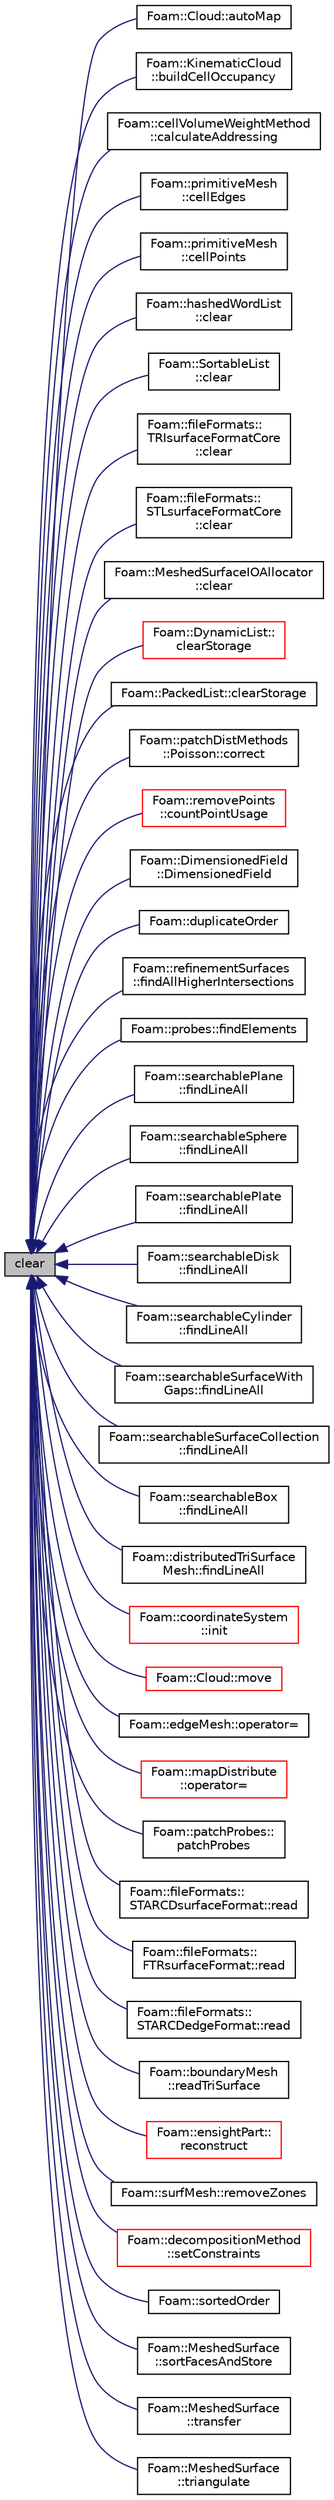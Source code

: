 digraph "clear"
{
  bgcolor="transparent";
  edge [fontname="Helvetica",fontsize="10",labelfontname="Helvetica",labelfontsize="10"];
  node [fontname="Helvetica",fontsize="10",shape=record];
  rankdir="LR";
  Node1 [label="clear",height=0.2,width=0.4,color="black", fillcolor="grey75", style="filled", fontcolor="black"];
  Node1 -> Node2 [dir="back",color="midnightblue",fontsize="10",style="solid",fontname="Helvetica"];
  Node2 [label="Foam::Cloud::autoMap",height=0.2,width=0.4,color="black",URL="$a00281.html#a57b4e19b916ac2250c5d4b4f259a9f99",tooltip="Remap the cells of particles corresponding to the. "];
  Node1 -> Node3 [dir="back",color="midnightblue",fontsize="10",style="solid",fontname="Helvetica"];
  Node3 [label="Foam::KinematicCloud\l::buildCellOccupancy",height=0.2,width=0.4,color="black",URL="$a01231.html#ae1faefe084bf3e68996c5deeecea9c77",tooltip="Build the cellOccupancy. "];
  Node1 -> Node4 [dir="back",color="midnightblue",fontsize="10",style="solid",fontname="Helvetica"];
  Node4 [label="Foam::cellVolumeWeightMethod\l::calculateAddressing",height=0.2,width=0.4,color="black",URL="$a00245.html#a781b479382f70d68c7c1c6b58ca7fc30",tooltip="Calculate the mesh-to-mesh addressing and weights. "];
  Node1 -> Node5 [dir="back",color="midnightblue",fontsize="10",style="solid",fontname="Helvetica"];
  Node5 [label="Foam::primitiveMesh\l::cellEdges",height=0.2,width=0.4,color="black",URL="$a01967.html#ab3e56c2593fbe37649982163fce3bc07",tooltip="cellEdges using cells, pointFaces, edges, pointEdges "];
  Node1 -> Node6 [dir="back",color="midnightblue",fontsize="10",style="solid",fontname="Helvetica"];
  Node6 [label="Foam::primitiveMesh\l::cellPoints",height=0.2,width=0.4,color="black",URL="$a01967.html#aac55e3f80419619fd19d1eae147dff03",tooltip="cellPoints using cells "];
  Node1 -> Node7 [dir="back",color="midnightblue",fontsize="10",style="solid",fontname="Helvetica"];
  Node7 [label="Foam::hashedWordList\l::clear",height=0.2,width=0.4,color="black",URL="$a00980.html#ac8bb3912a3ce86b15842e79d0b421204",tooltip="Clear the list, i.e. set size to zero. "];
  Node1 -> Node8 [dir="back",color="midnightblue",fontsize="10",style="solid",fontname="Helvetica"];
  Node8 [label="Foam::SortableList\l::clear",height=0.2,width=0.4,color="black",URL="$a02382.html#ac8bb3912a3ce86b15842e79d0b421204",tooltip="Clear the list and the indices. "];
  Node1 -> Node9 [dir="back",color="midnightblue",fontsize="10",style="solid",fontname="Helvetica"];
  Node9 [label="Foam::fileFormats::\lTRIsurfaceFormatCore\l::clear",height=0.2,width=0.4,color="black",URL="$a02681.html#ac8bb3912a3ce86b15842e79d0b421204",tooltip="Flush all values. "];
  Node1 -> Node10 [dir="back",color="midnightblue",fontsize="10",style="solid",fontname="Helvetica"];
  Node10 [label="Foam::fileFormats::\lSTLsurfaceFormatCore\l::clear",height=0.2,width=0.4,color="black",URL="$a02446.html#ac8bb3912a3ce86b15842e79d0b421204",tooltip="Flush all values. "];
  Node1 -> Node11 [dir="back",color="midnightblue",fontsize="10",style="solid",fontname="Helvetica"];
  Node11 [label="Foam::MeshedSurfaceIOAllocator\l::clear",height=0.2,width=0.4,color="black",URL="$a01464.html#ac8bb3912a3ce86b15842e79d0b421204",tooltip="Clear primitive data (points, faces and zones) "];
  Node1 -> Node12 [dir="back",color="midnightblue",fontsize="10",style="solid",fontname="Helvetica"];
  Node12 [label="Foam::DynamicList::\lclearStorage",height=0.2,width=0.4,color="red",URL="$a00604.html#a77e7fd5aa3adf14be9cbcd6e670f7843",tooltip="Clear the list and delete storage. "];
  Node1 -> Node13 [dir="back",color="midnightblue",fontsize="10",style="solid",fontname="Helvetica"];
  Node13 [label="Foam::PackedList::clearStorage",height=0.2,width=0.4,color="black",URL="$a01756.html#a77e7fd5aa3adf14be9cbcd6e670f7843",tooltip="Clear the list and delete storage. "];
  Node1 -> Node14 [dir="back",color="midnightblue",fontsize="10",style="solid",fontname="Helvetica"];
  Node14 [label="Foam::patchDistMethods\l::Poisson::correct",height=0.2,width=0.4,color="black",URL="$a01906.html#a612bb420e07dbe61608dafebdebbaf8a",tooltip="Correct the given distance-to-patch and normal-to-patch fields. "];
  Node1 -> Node15 [dir="back",color="midnightblue",fontsize="10",style="solid",fontname="Helvetica"];
  Node15 [label="Foam::removePoints\l::countPointUsage",height=0.2,width=0.4,color="red",URL="$a02158.html#a6884eaacac39541b80b52140262aecdd",tooltip="Mark in pointCanBeDeleted the points that can be deleted. "];
  Node1 -> Node16 [dir="back",color="midnightblue",fontsize="10",style="solid",fontname="Helvetica"];
  Node16 [label="Foam::DimensionedField\l::DimensionedField",height=0.2,width=0.4,color="black",URL="$a00533.html#a0b5fbfb7a654c3168f96ad56c0e79cff",tooltip="Construct as copy of tmp<DimensionedField> deleting argument. "];
  Node1 -> Node17 [dir="back",color="midnightblue",fontsize="10",style="solid",fontname="Helvetica"];
  Node17 [label="Foam::duplicateOrder",height=0.2,width=0.4,color="black",URL="$a10725.html#a67c068bca7f99657a1b88fe5d860bb52"];
  Node1 -> Node18 [dir="back",color="midnightblue",fontsize="10",style="solid",fontname="Helvetica"];
  Node18 [label="Foam::refinementSurfaces\l::findAllHigherIntersections",height=0.2,width=0.4,color="black",URL="$a02115.html#a83672339f21d9ac74fbc614dc9d45fc4",tooltip="Find all intersections of edge. Unsorted order. "];
  Node1 -> Node19 [dir="back",color="midnightblue",fontsize="10",style="solid",fontname="Helvetica"];
  Node19 [label="Foam::probes::findElements",height=0.2,width=0.4,color="black",URL="$a01974.html#a852f621399b6ee1f3467e69a1d5fe8b4",tooltip="Find cells and faces containing probes. "];
  Node1 -> Node20 [dir="back",color="midnightblue",fontsize="10",style="solid",fontname="Helvetica"];
  Node20 [label="Foam::searchablePlane\l::findLineAll",height=0.2,width=0.4,color="black",URL="$a02255.html#a37e2ba98fcb9cf045c16104bf2083058",tooltip="Get all intersections in order from start to end. "];
  Node1 -> Node21 [dir="back",color="midnightblue",fontsize="10",style="solid",fontname="Helvetica"];
  Node21 [label="Foam::searchableSphere\l::findLineAll",height=0.2,width=0.4,color="black",URL="$a02258.html#a37e2ba98fcb9cf045c16104bf2083058",tooltip="Get all intersections in order from start to end. "];
  Node1 -> Node22 [dir="back",color="midnightblue",fontsize="10",style="solid",fontname="Helvetica"];
  Node22 [label="Foam::searchablePlate\l::findLineAll",height=0.2,width=0.4,color="black",URL="$a02256.html#a37e2ba98fcb9cf045c16104bf2083058",tooltip="Get all intersections in order from start to end. "];
  Node1 -> Node23 [dir="back",color="midnightblue",fontsize="10",style="solid",fontname="Helvetica"];
  Node23 [label="Foam::searchableDisk\l::findLineAll",height=0.2,width=0.4,color="black",URL="$a02254.html#a37e2ba98fcb9cf045c16104bf2083058",tooltip="Get all intersections in order from start to end. "];
  Node1 -> Node24 [dir="back",color="midnightblue",fontsize="10",style="solid",fontname="Helvetica"];
  Node24 [label="Foam::searchableCylinder\l::findLineAll",height=0.2,width=0.4,color="black",URL="$a02253.html#a37e2ba98fcb9cf045c16104bf2083058",tooltip="Get all intersections in order from start to end. "];
  Node1 -> Node25 [dir="back",color="midnightblue",fontsize="10",style="solid",fontname="Helvetica"];
  Node25 [label="Foam::searchableSurfaceWith\lGaps::findLineAll",height=0.2,width=0.4,color="black",URL="$a02267.html#a37e2ba98fcb9cf045c16104bf2083058",tooltip="Get all intersections in order from start to end. "];
  Node1 -> Node26 [dir="back",color="midnightblue",fontsize="10",style="solid",fontname="Helvetica"];
  Node26 [label="Foam::searchableSurfaceCollection\l::findLineAll",height=0.2,width=0.4,color="black",URL="$a02260.html#a37e2ba98fcb9cf045c16104bf2083058",tooltip="Get all intersections in order from start to end. "];
  Node1 -> Node27 [dir="back",color="midnightblue",fontsize="10",style="solid",fontname="Helvetica"];
  Node27 [label="Foam::searchableBox\l::findLineAll",height=0.2,width=0.4,color="black",URL="$a02251.html#a37e2ba98fcb9cf045c16104bf2083058",tooltip="Get all intersections in order from start to end. "];
  Node1 -> Node28 [dir="back",color="midnightblue",fontsize="10",style="solid",fontname="Helvetica"];
  Node28 [label="Foam::distributedTriSurface\lMesh::findLineAll",height=0.2,width=0.4,color="black",URL="$a00559.html#a37e2ba98fcb9cf045c16104bf2083058",tooltip="Get all intersections in order from start to end. "];
  Node1 -> Node29 [dir="back",color="midnightblue",fontsize="10",style="solid",fontname="Helvetica"];
  Node29 [label="Foam::coordinateSystem\l::init",height=0.2,width=0.4,color="red",URL="$a00405.html#a995277f8136ac3b16f04b2e9d446ec3d",tooltip="Init from dict and obr. "];
  Node1 -> Node30 [dir="back",color="midnightblue",fontsize="10",style="solid",fontname="Helvetica"];
  Node30 [label="Foam::Cloud::move",height=0.2,width=0.4,color="red",URL="$a00281.html#a1aa654ad94ec7ea9f8cbfd730b2bb2ce",tooltip="Move the particles. "];
  Node1 -> Node31 [dir="back",color="midnightblue",fontsize="10",style="solid",fontname="Helvetica"];
  Node31 [label="Foam::edgeMesh::operator=",height=0.2,width=0.4,color="black",URL="$a00617.html#a06f14a9c887b026893ecff774660aa0f"];
  Node1 -> Node32 [dir="back",color="midnightblue",fontsize="10",style="solid",fontname="Helvetica"];
  Node32 [label="Foam::mapDistribute\l::operator=",height=0.2,width=0.4,color="red",URL="$a01402.html#a00b2693ada327b8fd8180b55482d8472"];
  Node1 -> Node33 [dir="back",color="midnightblue",fontsize="10",style="solid",fontname="Helvetica"];
  Node33 [label="Foam::patchProbes::\lpatchProbes",height=0.2,width=0.4,color="black",URL="$a01811.html#afc9b4335ae8e20d4cbc445e71ae2bba1",tooltip="Construct for given objectRegistry and dictionary. "];
  Node1 -> Node34 [dir="back",color="midnightblue",fontsize="10",style="solid",fontname="Helvetica"];
  Node34 [label="Foam::fileFormats::\lSTARCDsurfaceFormat::read",height=0.2,width=0.4,color="black",URL="$a02430.html#a464ebd67acbdff0014d4dae69e3ec4be",tooltip="Read from file. "];
  Node1 -> Node35 [dir="back",color="midnightblue",fontsize="10",style="solid",fontname="Helvetica"];
  Node35 [label="Foam::fileFormats::\lFTRsurfaceFormat::read",height=0.2,width=0.4,color="black",URL="$a00865.html#a464ebd67acbdff0014d4dae69e3ec4be",tooltip="Read from file. "];
  Node1 -> Node36 [dir="back",color="midnightblue",fontsize="10",style="solid",fontname="Helvetica"];
  Node36 [label="Foam::fileFormats::\lSTARCDedgeFormat::read",height=0.2,width=0.4,color="black",URL="$a02429.html#a464ebd67acbdff0014d4dae69e3ec4be",tooltip="Read from file. "];
  Node1 -> Node37 [dir="back",color="midnightblue",fontsize="10",style="solid",fontname="Helvetica"];
  Node37 [label="Foam::boundaryMesh\l::readTriSurface",height=0.2,width=0.4,color="black",URL="$a00151.html#a2ee25ae613c57256a825ff088edc0839",tooltip="Read from triSurface. "];
  Node1 -> Node38 [dir="back",color="midnightblue",fontsize="10",style="solid",fontname="Helvetica"];
  Node38 [label="Foam::ensightPart::\lreconstruct",height=0.2,width=0.4,color="red",URL="$a00647.html#a7dd013b2d8fc94af2649cccf9491dfcc",tooltip="Reconstruct part characteristics (eg, element types) from Istream. "];
  Node1 -> Node39 [dir="back",color="midnightblue",fontsize="10",style="solid",fontname="Helvetica"];
  Node39 [label="Foam::surfMesh::removeZones",height=0.2,width=0.4,color="black",URL="$a02503.html#af19fadba5abdc3bc385ffccdd2805e18",tooltip="Update the mesh corresponding to given map. "];
  Node1 -> Node40 [dir="back",color="midnightblue",fontsize="10",style="solid",fontname="Helvetica"];
  Node40 [label="Foam::decompositionMethod\l::setConstraints",height=0.2,width=0.4,color="red",URL="$a00506.html#a36608a91d1c00b41284eaf46b895387c",tooltip="Helper: extract constraints: "];
  Node1 -> Node41 [dir="back",color="midnightblue",fontsize="10",style="solid",fontname="Helvetica"];
  Node41 [label="Foam::sortedOrder",height=0.2,width=0.4,color="black",URL="$a10725.html#abc7fb43ebda581aa208aa55883d6d37f"];
  Node1 -> Node42 [dir="back",color="midnightblue",fontsize="10",style="solid",fontname="Helvetica"];
  Node42 [label="Foam::MeshedSurface\l::sortFacesAndStore",height=0.2,width=0.4,color="black",URL="$a01463.html#adbdf3d1bcbfa5875f4be969e01f911f6",tooltip="Sort faces by zones and store sorted faces. "];
  Node1 -> Node43 [dir="back",color="midnightblue",fontsize="10",style="solid",fontname="Helvetica"];
  Node43 [label="Foam::MeshedSurface\l::transfer",height=0.2,width=0.4,color="black",URL="$a01463.html#a6df38f92358a4c8ec775d27efb154326",tooltip="Transfer the contents of the argument and annul the argument. "];
  Node1 -> Node44 [dir="back",color="midnightblue",fontsize="10",style="solid",fontname="Helvetica"];
  Node44 [label="Foam::MeshedSurface\l::triangulate",height=0.2,width=0.4,color="black",URL="$a01463.html#ab8d32c1bc9e030a0f792cce93813f0cc",tooltip="Triangulate in-place, returning the number of triangles added. "];
}
